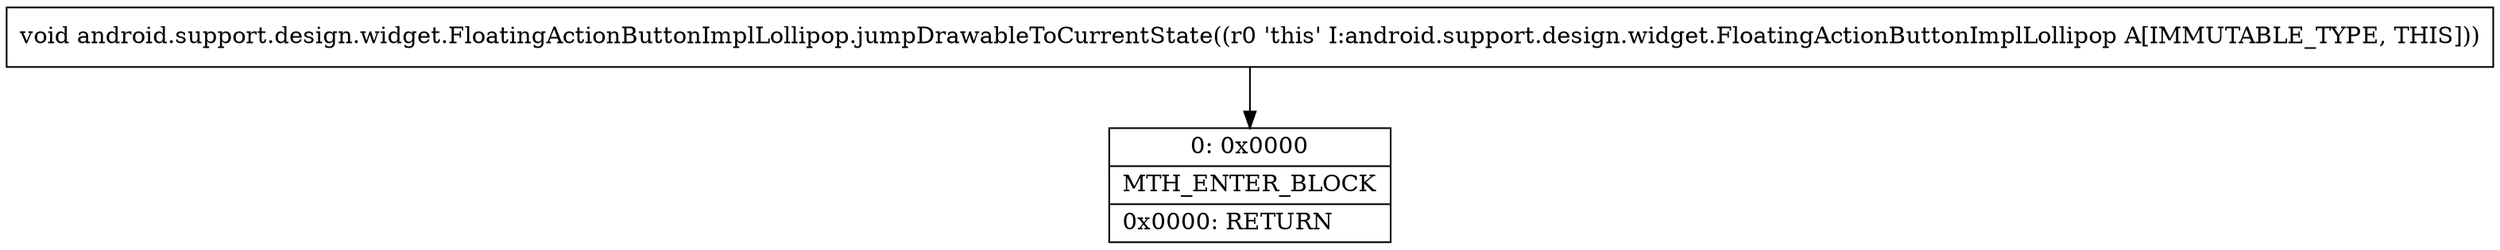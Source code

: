 digraph "CFG forandroid.support.design.widget.FloatingActionButtonImplLollipop.jumpDrawableToCurrentState()V" {
Node_0 [shape=record,label="{0\:\ 0x0000|MTH_ENTER_BLOCK\l|0x0000: RETURN   \l}"];
MethodNode[shape=record,label="{void android.support.design.widget.FloatingActionButtonImplLollipop.jumpDrawableToCurrentState((r0 'this' I:android.support.design.widget.FloatingActionButtonImplLollipop A[IMMUTABLE_TYPE, THIS])) }"];
MethodNode -> Node_0;
}

